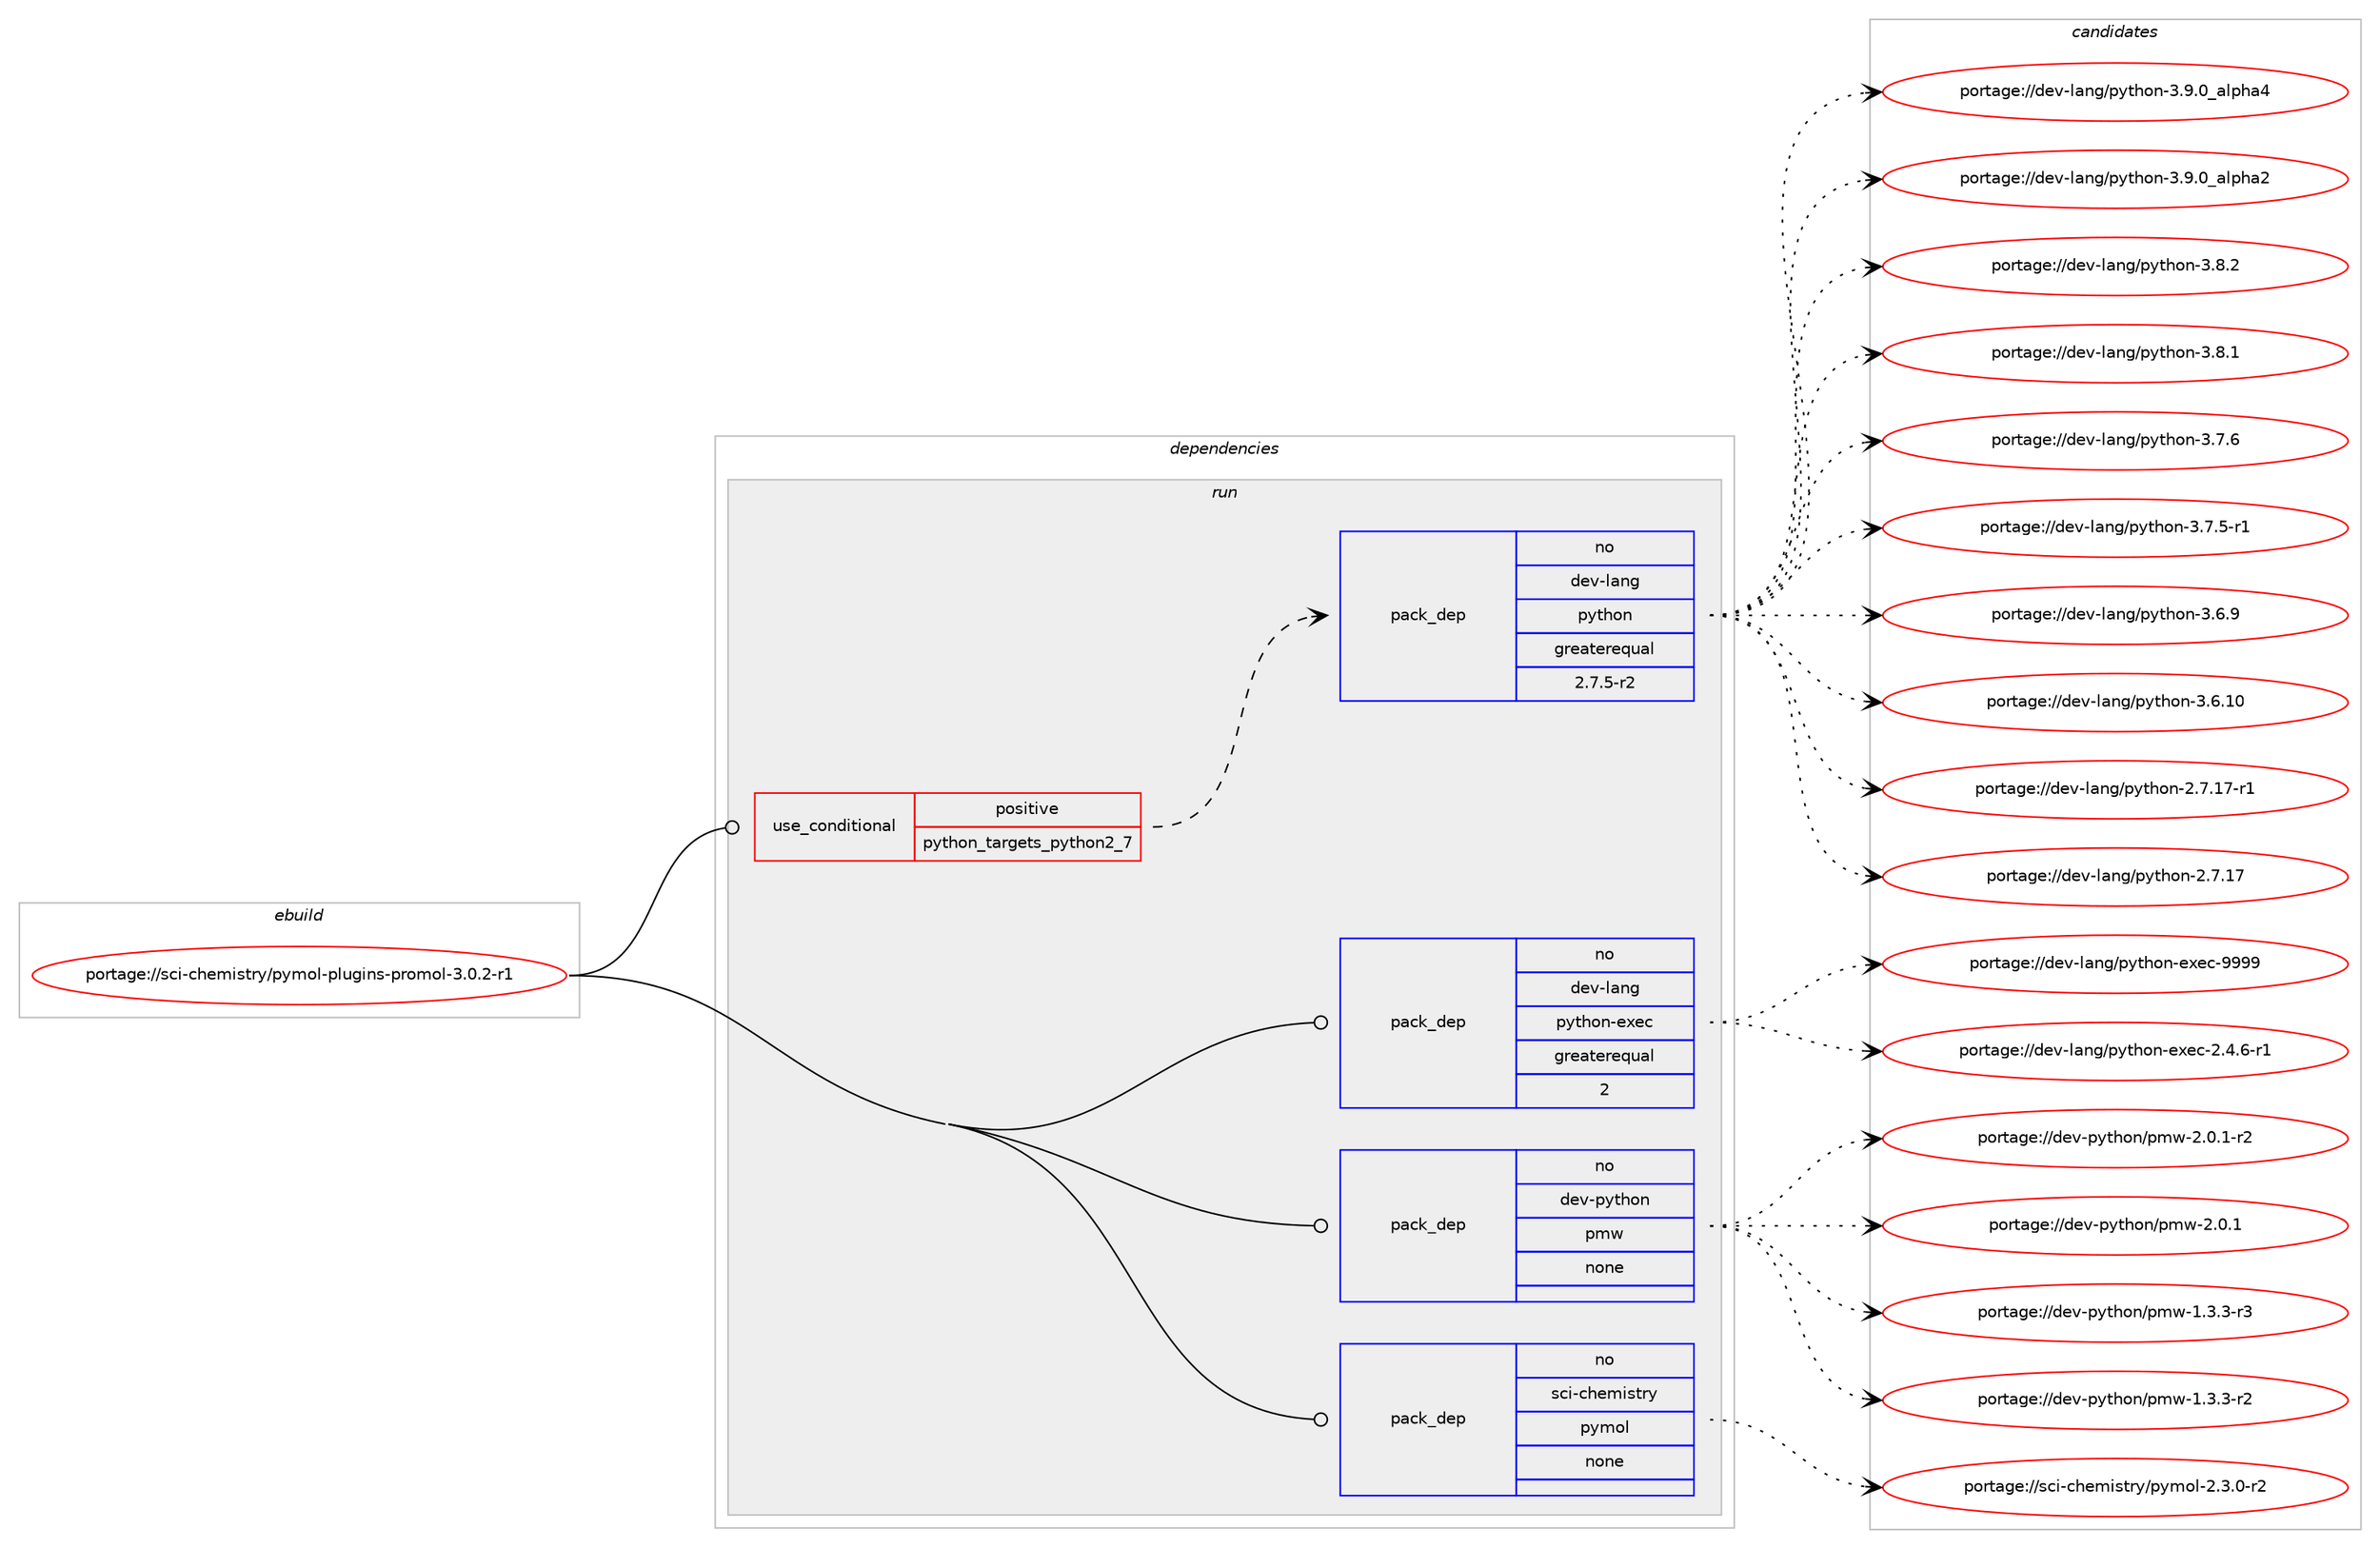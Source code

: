 digraph prolog {

# *************
# Graph options
# *************

newrank=true;
concentrate=true;
compound=true;
graph [rankdir=LR,fontname=Helvetica,fontsize=10,ranksep=1.5];#, ranksep=2.5, nodesep=0.2];
edge  [arrowhead=vee];
node  [fontname=Helvetica,fontsize=10];

# **********
# The ebuild
# **********

subgraph cluster_leftcol {
color=gray;
rank=same;
label=<<i>ebuild</i>>;
id [label="portage://sci-chemistry/pymol-plugins-promol-3.0.2-r1", color=red, width=4, href="../sci-chemistry/pymol-plugins-promol-3.0.2-r1.svg"];
}

# ****************
# The dependencies
# ****************

subgraph cluster_midcol {
color=gray;
label=<<i>dependencies</i>>;
subgraph cluster_compile {
fillcolor="#eeeeee";
style=filled;
label=<<i>compile</i>>;
}
subgraph cluster_compileandrun {
fillcolor="#eeeeee";
style=filled;
label=<<i>compile and run</i>>;
}
subgraph cluster_run {
fillcolor="#eeeeee";
style=filled;
label=<<i>run</i>>;
subgraph cond11382 {
dependency55471 [label=<<TABLE BORDER="0" CELLBORDER="1" CELLSPACING="0" CELLPADDING="4"><TR><TD ROWSPAN="3" CELLPADDING="10">use_conditional</TD></TR><TR><TD>positive</TD></TR><TR><TD>python_targets_python2_7</TD></TR></TABLE>>, shape=none, color=red];
subgraph pack42916 {
dependency55472 [label=<<TABLE BORDER="0" CELLBORDER="1" CELLSPACING="0" CELLPADDING="4" WIDTH="220"><TR><TD ROWSPAN="6" CELLPADDING="30">pack_dep</TD></TR><TR><TD WIDTH="110">no</TD></TR><TR><TD>dev-lang</TD></TR><TR><TD>python</TD></TR><TR><TD>greaterequal</TD></TR><TR><TD>2.7.5-r2</TD></TR></TABLE>>, shape=none, color=blue];
}
dependency55471:e -> dependency55472:w [weight=20,style="dashed",arrowhead="vee"];
}
id:e -> dependency55471:w [weight=20,style="solid",arrowhead="odot"];
subgraph pack42917 {
dependency55473 [label=<<TABLE BORDER="0" CELLBORDER="1" CELLSPACING="0" CELLPADDING="4" WIDTH="220"><TR><TD ROWSPAN="6" CELLPADDING="30">pack_dep</TD></TR><TR><TD WIDTH="110">no</TD></TR><TR><TD>dev-lang</TD></TR><TR><TD>python-exec</TD></TR><TR><TD>greaterequal</TD></TR><TR><TD>2</TD></TR></TABLE>>, shape=none, color=blue];
}
id:e -> dependency55473:w [weight=20,style="solid",arrowhead="odot"];
subgraph pack42918 {
dependency55474 [label=<<TABLE BORDER="0" CELLBORDER="1" CELLSPACING="0" CELLPADDING="4" WIDTH="220"><TR><TD ROWSPAN="6" CELLPADDING="30">pack_dep</TD></TR><TR><TD WIDTH="110">no</TD></TR><TR><TD>dev-python</TD></TR><TR><TD>pmw</TD></TR><TR><TD>none</TD></TR><TR><TD></TD></TR></TABLE>>, shape=none, color=blue];
}
id:e -> dependency55474:w [weight=20,style="solid",arrowhead="odot"];
subgraph pack42919 {
dependency55475 [label=<<TABLE BORDER="0" CELLBORDER="1" CELLSPACING="0" CELLPADDING="4" WIDTH="220"><TR><TD ROWSPAN="6" CELLPADDING="30">pack_dep</TD></TR><TR><TD WIDTH="110">no</TD></TR><TR><TD>sci-chemistry</TD></TR><TR><TD>pymol</TD></TR><TR><TD>none</TD></TR><TR><TD></TD></TR></TABLE>>, shape=none, color=blue];
}
id:e -> dependency55475:w [weight=20,style="solid",arrowhead="odot"];
}
}

# **************
# The candidates
# **************

subgraph cluster_choices {
rank=same;
color=gray;
label=<<i>candidates</i>>;

subgraph choice42916 {
color=black;
nodesep=1;
choice10010111845108971101034711212111610411111045514657464895971081121049752 [label="portage://dev-lang/python-3.9.0_alpha4", color=red, width=4,href="../dev-lang/python-3.9.0_alpha4.svg"];
choice10010111845108971101034711212111610411111045514657464895971081121049750 [label="portage://dev-lang/python-3.9.0_alpha2", color=red, width=4,href="../dev-lang/python-3.9.0_alpha2.svg"];
choice100101118451089711010347112121116104111110455146564650 [label="portage://dev-lang/python-3.8.2", color=red, width=4,href="../dev-lang/python-3.8.2.svg"];
choice100101118451089711010347112121116104111110455146564649 [label="portage://dev-lang/python-3.8.1", color=red, width=4,href="../dev-lang/python-3.8.1.svg"];
choice100101118451089711010347112121116104111110455146554654 [label="portage://dev-lang/python-3.7.6", color=red, width=4,href="../dev-lang/python-3.7.6.svg"];
choice1001011184510897110103471121211161041111104551465546534511449 [label="portage://dev-lang/python-3.7.5-r1", color=red, width=4,href="../dev-lang/python-3.7.5-r1.svg"];
choice100101118451089711010347112121116104111110455146544657 [label="portage://dev-lang/python-3.6.9", color=red, width=4,href="../dev-lang/python-3.6.9.svg"];
choice10010111845108971101034711212111610411111045514654464948 [label="portage://dev-lang/python-3.6.10", color=red, width=4,href="../dev-lang/python-3.6.10.svg"];
choice100101118451089711010347112121116104111110455046554649554511449 [label="portage://dev-lang/python-2.7.17-r1", color=red, width=4,href="../dev-lang/python-2.7.17-r1.svg"];
choice10010111845108971101034711212111610411111045504655464955 [label="portage://dev-lang/python-2.7.17", color=red, width=4,href="../dev-lang/python-2.7.17.svg"];
dependency55472:e -> choice10010111845108971101034711212111610411111045514657464895971081121049752:w [style=dotted,weight="100"];
dependency55472:e -> choice10010111845108971101034711212111610411111045514657464895971081121049750:w [style=dotted,weight="100"];
dependency55472:e -> choice100101118451089711010347112121116104111110455146564650:w [style=dotted,weight="100"];
dependency55472:e -> choice100101118451089711010347112121116104111110455146564649:w [style=dotted,weight="100"];
dependency55472:e -> choice100101118451089711010347112121116104111110455146554654:w [style=dotted,weight="100"];
dependency55472:e -> choice1001011184510897110103471121211161041111104551465546534511449:w [style=dotted,weight="100"];
dependency55472:e -> choice100101118451089711010347112121116104111110455146544657:w [style=dotted,weight="100"];
dependency55472:e -> choice10010111845108971101034711212111610411111045514654464948:w [style=dotted,weight="100"];
dependency55472:e -> choice100101118451089711010347112121116104111110455046554649554511449:w [style=dotted,weight="100"];
dependency55472:e -> choice10010111845108971101034711212111610411111045504655464955:w [style=dotted,weight="100"];
}
subgraph choice42917 {
color=black;
nodesep=1;
choice10010111845108971101034711212111610411111045101120101994557575757 [label="portage://dev-lang/python-exec-9999", color=red, width=4,href="../dev-lang/python-exec-9999.svg"];
choice10010111845108971101034711212111610411111045101120101994550465246544511449 [label="portage://dev-lang/python-exec-2.4.6-r1", color=red, width=4,href="../dev-lang/python-exec-2.4.6-r1.svg"];
dependency55473:e -> choice10010111845108971101034711212111610411111045101120101994557575757:w [style=dotted,weight="100"];
dependency55473:e -> choice10010111845108971101034711212111610411111045101120101994550465246544511449:w [style=dotted,weight="100"];
}
subgraph choice42918 {
color=black;
nodesep=1;
choice10010111845112121116104111110471121091194550464846494511450 [label="portage://dev-python/pmw-2.0.1-r2", color=red, width=4,href="../dev-python/pmw-2.0.1-r2.svg"];
choice1001011184511212111610411111047112109119455046484649 [label="portage://dev-python/pmw-2.0.1", color=red, width=4,href="../dev-python/pmw-2.0.1.svg"];
choice10010111845112121116104111110471121091194549465146514511451 [label="portage://dev-python/pmw-1.3.3-r3", color=red, width=4,href="../dev-python/pmw-1.3.3-r3.svg"];
choice10010111845112121116104111110471121091194549465146514511450 [label="portage://dev-python/pmw-1.3.3-r2", color=red, width=4,href="../dev-python/pmw-1.3.3-r2.svg"];
dependency55474:e -> choice10010111845112121116104111110471121091194550464846494511450:w [style=dotted,weight="100"];
dependency55474:e -> choice1001011184511212111610411111047112109119455046484649:w [style=dotted,weight="100"];
dependency55474:e -> choice10010111845112121116104111110471121091194549465146514511451:w [style=dotted,weight="100"];
dependency55474:e -> choice10010111845112121116104111110471121091194549465146514511450:w [style=dotted,weight="100"];
}
subgraph choice42919 {
color=black;
nodesep=1;
choice115991054599104101109105115116114121471121211091111084550465146484511450 [label="portage://sci-chemistry/pymol-2.3.0-r2", color=red, width=4,href="../sci-chemistry/pymol-2.3.0-r2.svg"];
dependency55475:e -> choice115991054599104101109105115116114121471121211091111084550465146484511450:w [style=dotted,weight="100"];
}
}

}

